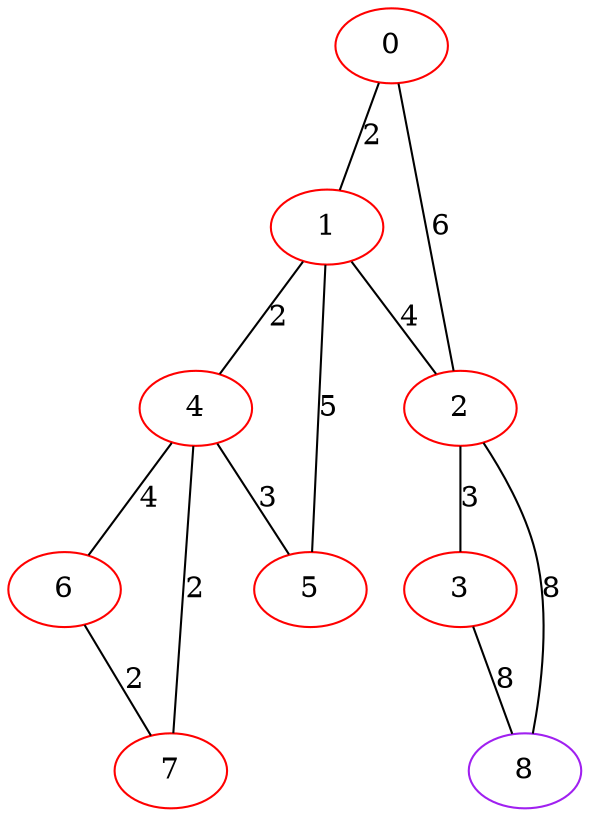 graph "" {
0 [color=red, weight=1];
1 [color=red, weight=1];
2 [color=red, weight=1];
3 [color=red, weight=1];
4 [color=red, weight=1];
5 [color=red, weight=1];
6 [color=red, weight=1];
7 [color=red, weight=1];
8 [color=purple, weight=4];
0 -- 1  [key=0, label=2];
0 -- 2  [key=0, label=6];
1 -- 2  [key=0, label=4];
1 -- 4  [key=0, label=2];
1 -- 5  [key=0, label=5];
2 -- 3  [key=0, label=3];
2 -- 8  [key=0, label=8];
3 -- 8  [key=0, label=8];
4 -- 5  [key=0, label=3];
4 -- 6  [key=0, label=4];
4 -- 7  [key=0, label=2];
6 -- 7  [key=0, label=2];
}
